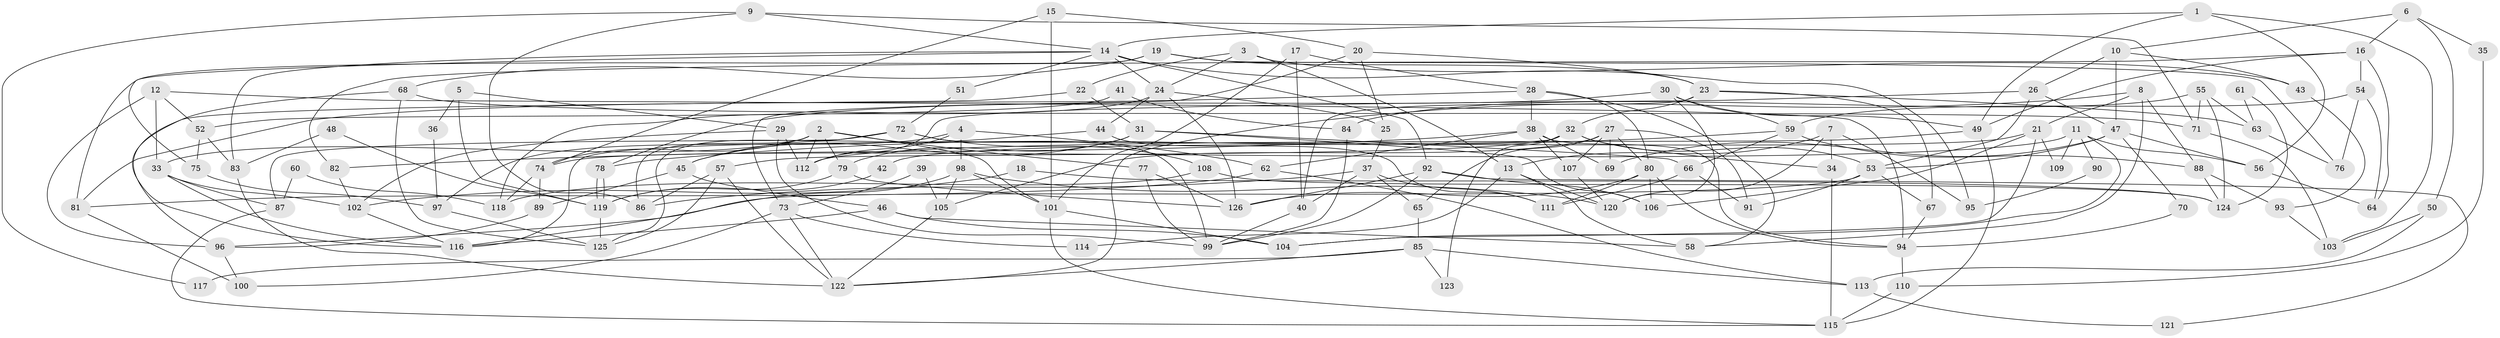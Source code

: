 // Generated by graph-tools (version 1.1) at 2025/01/03/09/25 03:01:59]
// undirected, 126 vertices, 252 edges
graph export_dot {
graph [start="1"]
  node [color=gray90,style=filled];
  1;
  2;
  3;
  4;
  5;
  6;
  7;
  8;
  9;
  10;
  11;
  12;
  13;
  14;
  15;
  16;
  17;
  18;
  19;
  20;
  21;
  22;
  23;
  24;
  25;
  26;
  27;
  28;
  29;
  30;
  31;
  32;
  33;
  34;
  35;
  36;
  37;
  38;
  39;
  40;
  41;
  42;
  43;
  44;
  45;
  46;
  47;
  48;
  49;
  50;
  51;
  52;
  53;
  54;
  55;
  56;
  57;
  58;
  59;
  60;
  61;
  62;
  63;
  64;
  65;
  66;
  67;
  68;
  69;
  70;
  71;
  72;
  73;
  74;
  75;
  76;
  77;
  78;
  79;
  80;
  81;
  82;
  83;
  84;
  85;
  86;
  87;
  88;
  89;
  90;
  91;
  92;
  93;
  94;
  95;
  96;
  97;
  98;
  99;
  100;
  101;
  102;
  103;
  104;
  105;
  106;
  107;
  108;
  109;
  110;
  111;
  112;
  113;
  114;
  115;
  116;
  117;
  118;
  119;
  120;
  121;
  122;
  123;
  124;
  125;
  126;
  1 -- 49;
  1 -- 14;
  1 -- 56;
  1 -- 103;
  2 -- 77;
  2 -- 101;
  2 -- 33;
  2 -- 74;
  2 -- 79;
  2 -- 86;
  2 -- 112;
  3 -- 24;
  3 -- 13;
  3 -- 22;
  3 -- 43;
  4 -- 112;
  4 -- 97;
  4 -- 62;
  4 -- 98;
  5 -- 119;
  5 -- 29;
  5 -- 36;
  6 -- 10;
  6 -- 50;
  6 -- 16;
  6 -- 35;
  7 -- 34;
  7 -- 120;
  7 -- 13;
  7 -- 95;
  8 -- 58;
  8 -- 21;
  8 -- 88;
  8 -- 122;
  9 -- 86;
  9 -- 14;
  9 -- 71;
  9 -- 117;
  10 -- 47;
  10 -- 26;
  10 -- 43;
  11 -- 104;
  11 -- 56;
  11 -- 74;
  11 -- 90;
  11 -- 109;
  12 -- 94;
  12 -- 96;
  12 -- 33;
  12 -- 52;
  13 -- 120;
  13 -- 58;
  13 -- 114;
  14 -- 92;
  14 -- 24;
  14 -- 51;
  14 -- 75;
  14 -- 83;
  14 -- 95;
  15 -- 20;
  15 -- 74;
  15 -- 101;
  16 -- 49;
  16 -- 54;
  16 -- 64;
  16 -- 82;
  17 -- 28;
  17 -- 101;
  17 -- 40;
  18 -- 124;
  18 -- 102;
  19 -- 68;
  19 -- 23;
  19 -- 76;
  19 -- 81;
  20 -- 23;
  20 -- 73;
  20 -- 25;
  21 -- 106;
  21 -- 104;
  21 -- 42;
  21 -- 109;
  22 -- 31;
  22 -- 96;
  23 -- 40;
  23 -- 67;
  23 -- 32;
  23 -- 63;
  24 -- 44;
  24 -- 126;
  24 -- 25;
  24 -- 118;
  25 -- 37;
  26 -- 112;
  26 -- 53;
  26 -- 47;
  27 -- 107;
  27 -- 69;
  27 -- 65;
  27 -- 80;
  27 -- 91;
  27 -- 105;
  28 -- 80;
  28 -- 81;
  28 -- 38;
  28 -- 58;
  29 -- 102;
  29 -- 112;
  29 -- 99;
  30 -- 78;
  30 -- 59;
  30 -- 49;
  30 -- 120;
  31 -- 79;
  31 -- 66;
  31 -- 45;
  31 -- 106;
  32 -- 116;
  32 -- 34;
  32 -- 53;
  32 -- 57;
  32 -- 123;
  33 -- 87;
  33 -- 102;
  33 -- 116;
  34 -- 115;
  35 -- 110;
  36 -- 97;
  37 -- 86;
  37 -- 40;
  37 -- 65;
  37 -- 111;
  38 -- 82;
  38 -- 62;
  38 -- 69;
  38 -- 94;
  38 -- 107;
  39 -- 73;
  39 -- 105;
  40 -- 99;
  41 -- 84;
  41 -- 52;
  42 -- 119;
  43 -- 93;
  44 -- 45;
  44 -- 111;
  45 -- 89;
  45 -- 46;
  46 -- 58;
  46 -- 104;
  46 -- 116;
  47 -- 56;
  47 -- 53;
  47 -- 69;
  47 -- 70;
  48 -- 119;
  48 -- 83;
  49 -- 115;
  49 -- 112;
  50 -- 113;
  50 -- 103;
  51 -- 72;
  52 -- 83;
  52 -- 75;
  53 -- 67;
  53 -- 91;
  53 -- 96;
  54 -- 59;
  54 -- 64;
  54 -- 76;
  55 -- 124;
  55 -- 63;
  55 -- 71;
  55 -- 84;
  56 -- 64;
  57 -- 122;
  57 -- 86;
  57 -- 125;
  59 -- 88;
  59 -- 66;
  59 -- 78;
  60 -- 87;
  60 -- 118;
  61 -- 63;
  61 -- 124;
  62 -- 81;
  62 -- 113;
  63 -- 76;
  65 -- 85;
  66 -- 91;
  66 -- 111;
  67 -- 94;
  68 -- 71;
  68 -- 116;
  68 -- 125;
  70 -- 94;
  71 -- 103;
  72 -- 125;
  72 -- 99;
  72 -- 87;
  72 -- 108;
  73 -- 100;
  73 -- 122;
  73 -- 114;
  74 -- 89;
  74 -- 118;
  75 -- 97;
  77 -- 126;
  77 -- 99;
  78 -- 119;
  78 -- 119;
  79 -- 119;
  79 -- 126;
  80 -- 126;
  80 -- 94;
  80 -- 106;
  80 -- 111;
  81 -- 100;
  82 -- 102;
  83 -- 122;
  84 -- 99;
  85 -- 122;
  85 -- 113;
  85 -- 117;
  85 -- 123;
  87 -- 115;
  88 -- 93;
  88 -- 124;
  89 -- 96;
  90 -- 95;
  92 -- 106;
  92 -- 99;
  92 -- 121;
  92 -- 126;
  93 -- 103;
  94 -- 110;
  96 -- 100;
  97 -- 125;
  98 -- 116;
  98 -- 101;
  98 -- 105;
  98 -- 120;
  101 -- 104;
  101 -- 115;
  102 -- 116;
  105 -- 122;
  107 -- 120;
  108 -- 118;
  108 -- 124;
  110 -- 115;
  113 -- 121;
  119 -- 125;
}

